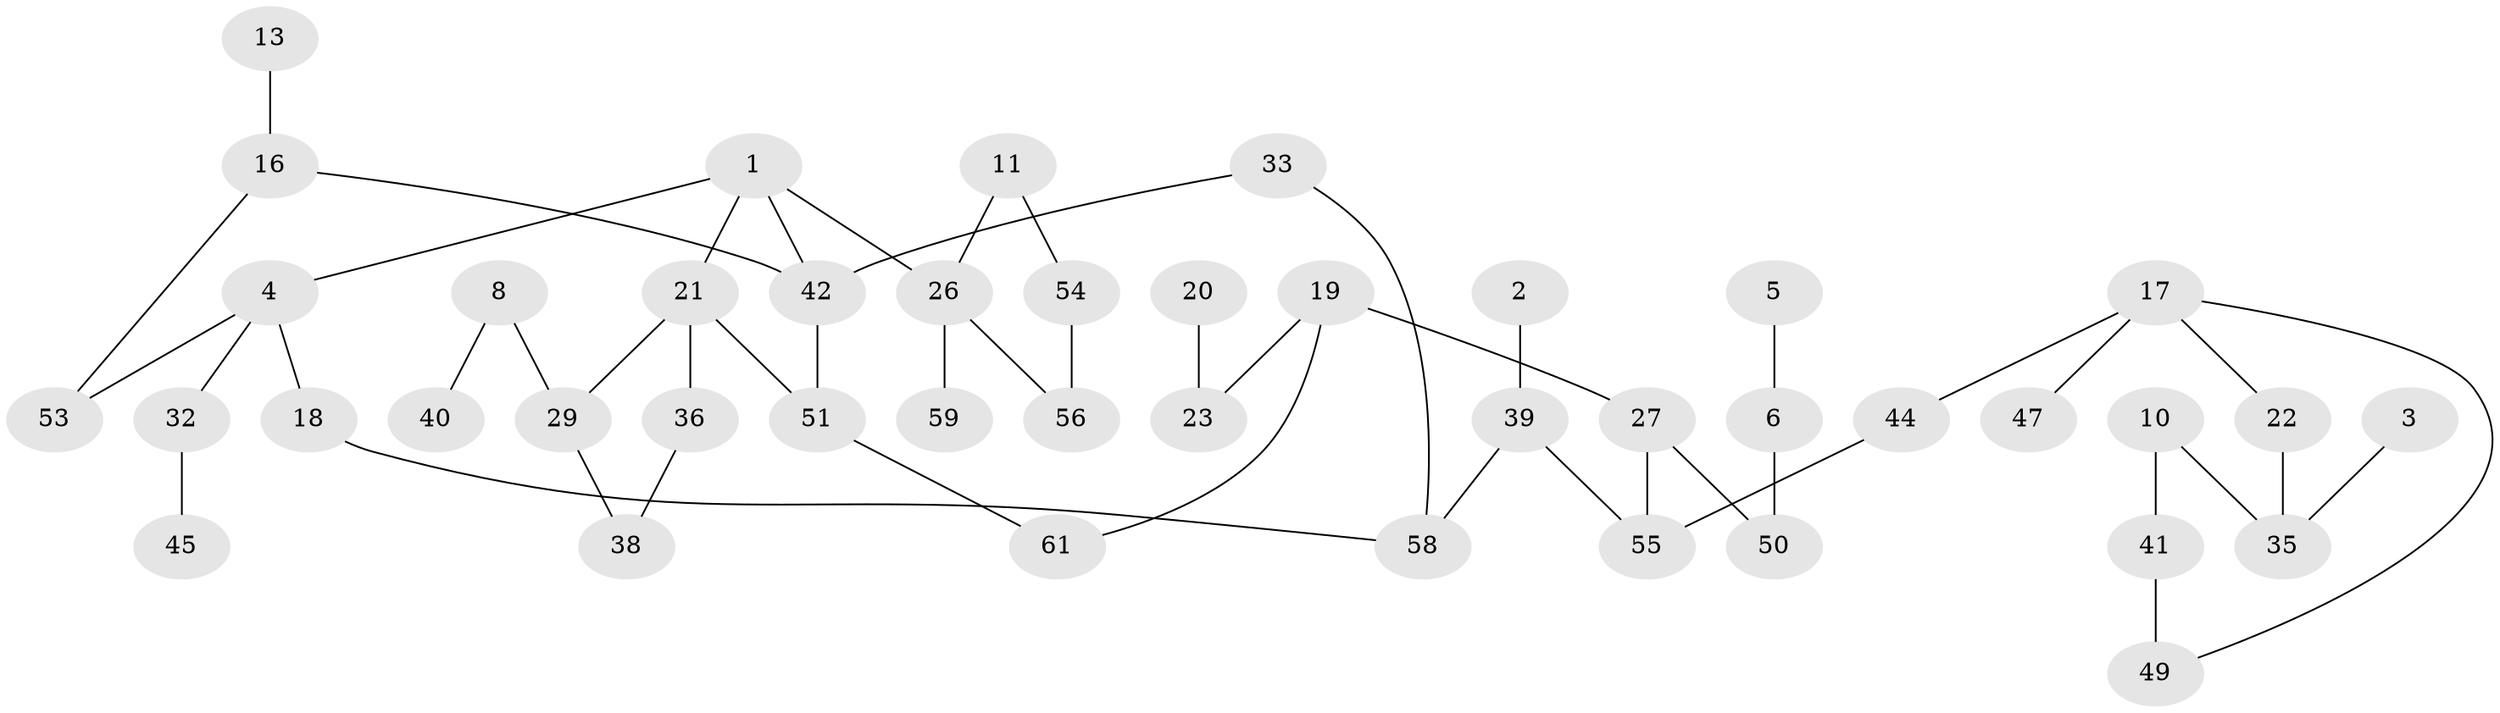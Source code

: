 // original degree distribution, {4: 0.09, 1: 0.32, 2: 0.31, 0: 0.14, 3: 0.11, 5: 0.03}
// Generated by graph-tools (version 1.1) at 2025/48/03/04/25 22:48:02]
// undirected, 43 vertices, 49 edges
graph export_dot {
  node [color=gray90,style=filled];
  1;
  2;
  3;
  4;
  5;
  6;
  8;
  10;
  11;
  13;
  16;
  17;
  18;
  19;
  20;
  21;
  22;
  23;
  26;
  27;
  29;
  32;
  33;
  35;
  36;
  38;
  39;
  40;
  41;
  42;
  44;
  45;
  47;
  49;
  50;
  51;
  53;
  54;
  55;
  56;
  58;
  59;
  61;
  1 -- 4 [weight=1.0];
  1 -- 21 [weight=1.0];
  1 -- 26 [weight=1.0];
  1 -- 42 [weight=1.0];
  2 -- 39 [weight=1.0];
  3 -- 35 [weight=1.0];
  4 -- 18 [weight=1.0];
  4 -- 32 [weight=1.0];
  4 -- 53 [weight=1.0];
  5 -- 6 [weight=1.0];
  6 -- 50 [weight=1.0];
  8 -- 29 [weight=1.0];
  8 -- 40 [weight=1.0];
  10 -- 35 [weight=1.0];
  10 -- 41 [weight=1.0];
  11 -- 26 [weight=1.0];
  11 -- 54 [weight=1.0];
  13 -- 16 [weight=1.0];
  16 -- 42 [weight=1.0];
  16 -- 53 [weight=1.0];
  17 -- 22 [weight=1.0];
  17 -- 44 [weight=1.0];
  17 -- 47 [weight=1.0];
  17 -- 49 [weight=1.0];
  18 -- 58 [weight=1.0];
  19 -- 23 [weight=1.0];
  19 -- 27 [weight=1.0];
  19 -- 61 [weight=1.0];
  20 -- 23 [weight=2.0];
  21 -- 29 [weight=1.0];
  21 -- 36 [weight=1.0];
  21 -- 51 [weight=1.0];
  22 -- 35 [weight=1.0];
  26 -- 56 [weight=1.0];
  26 -- 59 [weight=1.0];
  27 -- 50 [weight=1.0];
  27 -- 55 [weight=1.0];
  29 -- 38 [weight=1.0];
  32 -- 45 [weight=1.0];
  33 -- 42 [weight=1.0];
  33 -- 58 [weight=1.0];
  36 -- 38 [weight=1.0];
  39 -- 55 [weight=1.0];
  39 -- 58 [weight=1.0];
  41 -- 49 [weight=2.0];
  42 -- 51 [weight=1.0];
  44 -- 55 [weight=1.0];
  51 -- 61 [weight=1.0];
  54 -- 56 [weight=1.0];
}
